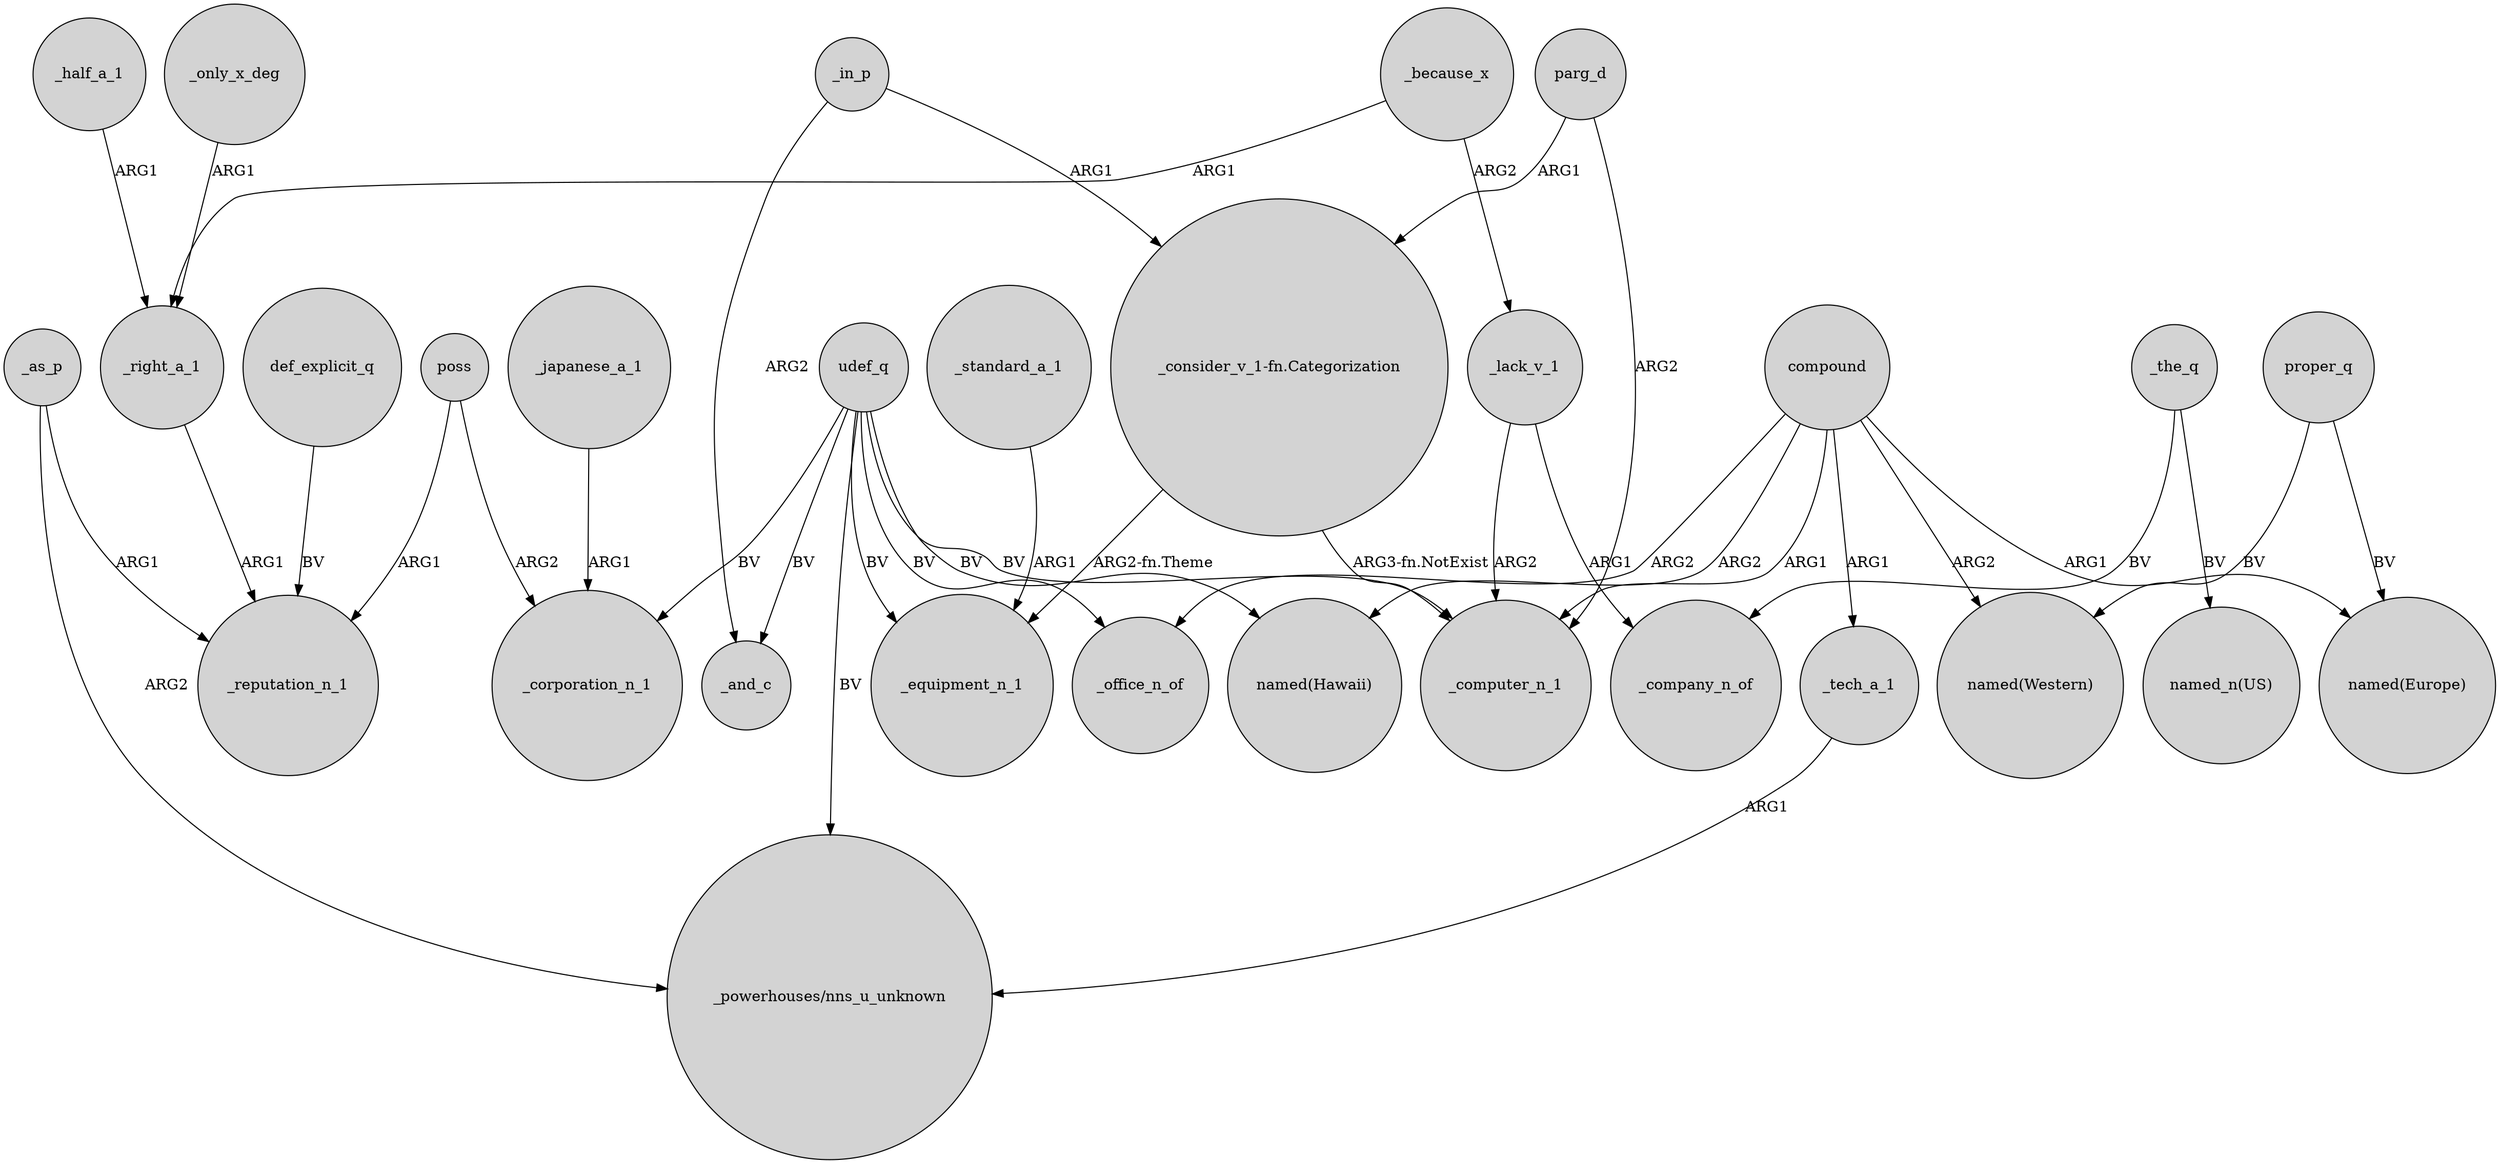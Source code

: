 digraph {
	node [shape=circle style=filled]
	udef_q -> _office_n_of [label=BV]
	_half_a_1 -> _right_a_1 [label=ARG1]
	udef_q -> _equipment_n_1 [label=BV]
	_tech_a_1 -> "_powerhouses/nns_u_unknown" [label=ARG1]
	def_explicit_q -> _reputation_n_1 [label=BV]
	poss -> _corporation_n_1 [label=ARG2]
	parg_d -> "_consider_v_1-fn.Categorization" [label=ARG1]
	_because_x -> _lack_v_1 [label=ARG2]
	poss -> _reputation_n_1 [label=ARG1]
	_right_a_1 -> _reputation_n_1 [label=ARG1]
	"_consider_v_1-fn.Categorization" -> _equipment_n_1 [label="ARG2-fn.Theme"]
	udef_q -> _computer_n_1 [label=BV]
	_the_q -> _company_n_of [label=BV]
	_lack_v_1 -> _computer_n_1 [label=ARG2]
	_the_q -> "named_n(US)" [label=BV]
	compound -> "named(Europe)" [label=ARG1]
	_because_x -> _right_a_1 [label=ARG1]
	udef_q -> _corporation_n_1 [label=BV]
	_as_p -> _reputation_n_1 [label=ARG1]
	compound -> _computer_n_1 [label=ARG1]
	_japanese_a_1 -> _corporation_n_1 [label=ARG1]
	parg_d -> _computer_n_1 [label=ARG2]
	proper_q -> "named(Europe)" [label=BV]
	_lack_v_1 -> _company_n_of [label=ARG1]
	_only_x_deg -> _right_a_1 [label=ARG1]
	proper_q -> "named(Western)" [label=BV]
	udef_q -> "named(Hawaii)" [label=BV]
	"_consider_v_1-fn.Categorization" -> _computer_n_1 [label="ARG3-fn.NotExist"]
	udef_q -> "_powerhouses/nns_u_unknown" [label=BV]
	_standard_a_1 -> _equipment_n_1 [label=ARG1]
	_as_p -> "_powerhouses/nns_u_unknown" [label=ARG2]
	_in_p -> "_consider_v_1-fn.Categorization" [label=ARG1]
	compound -> _tech_a_1 [label=ARG1]
	udef_q -> _and_c [label=BV]
	compound -> "named(Hawaii)" [label=ARG2]
	_in_p -> _and_c [label=ARG2]
	compound -> _office_n_of [label=ARG2]
	compound -> "named(Western)" [label=ARG2]
}
